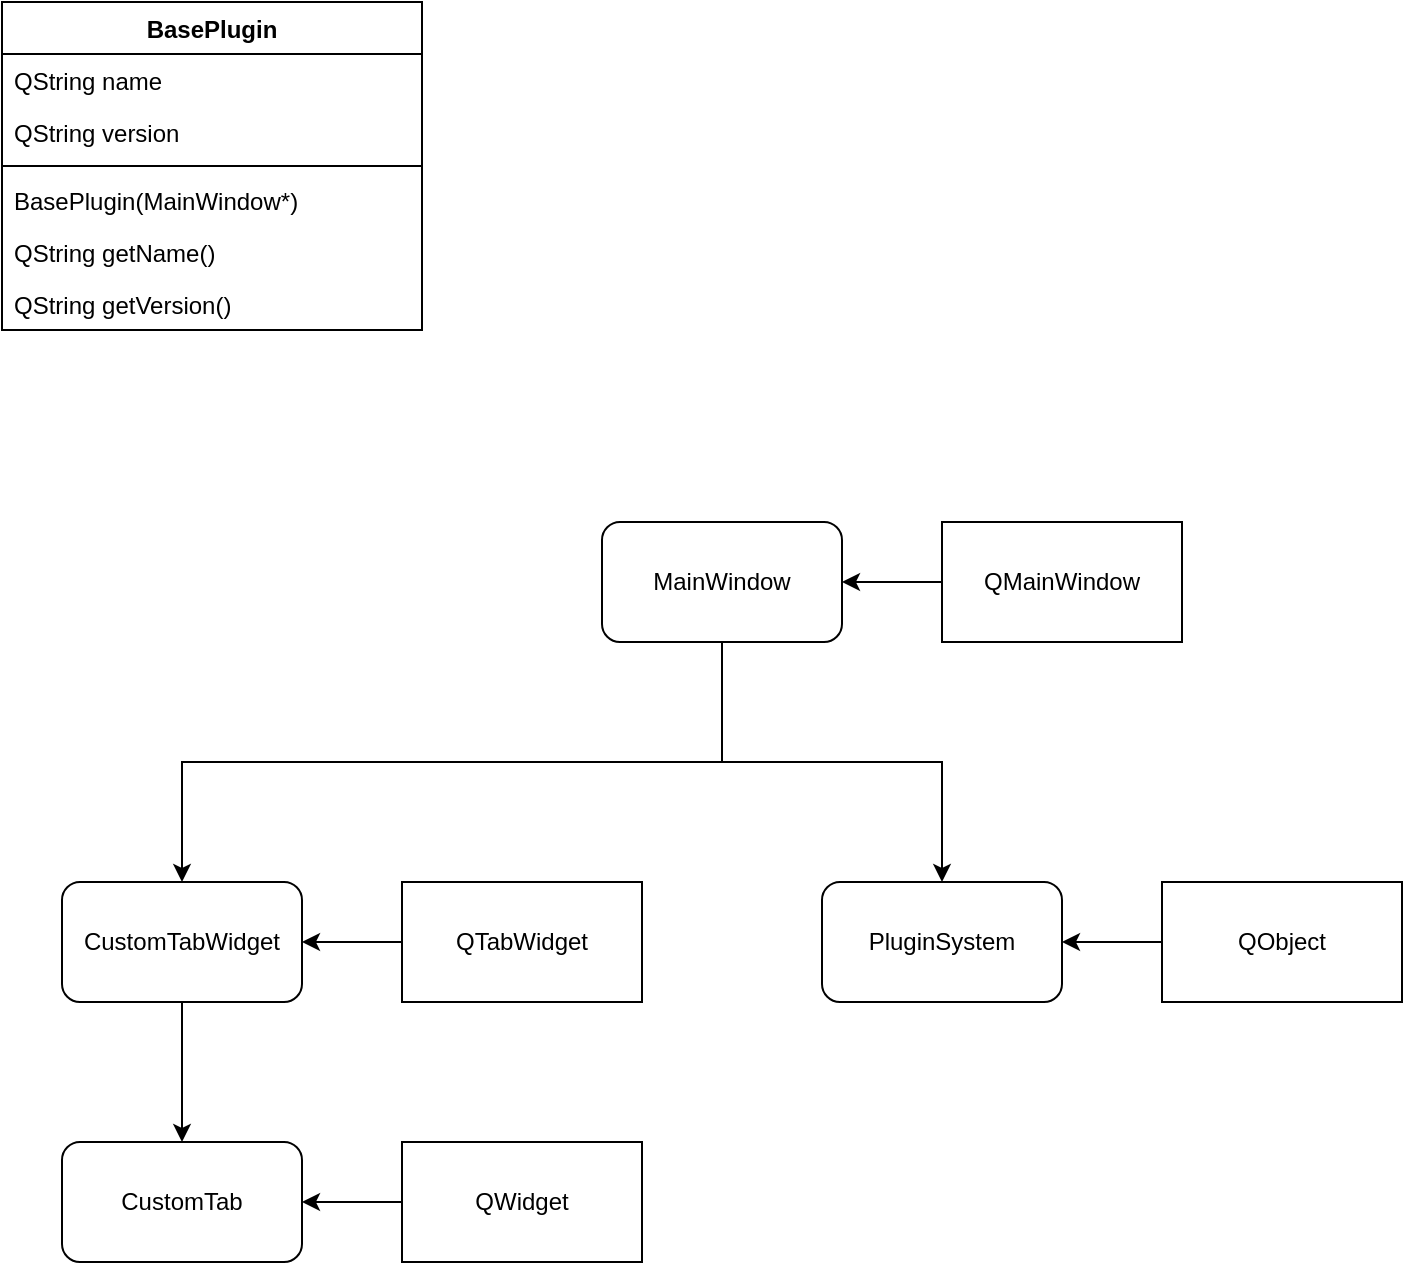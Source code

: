 <mxfile version="14.1.8" type="device"><diagram id="SkBuipWPqv9Cc2lScLyi" name="Page-1"><mxGraphModel dx="1086" dy="806" grid="1" gridSize="10" guides="1" tooltips="1" connect="1" arrows="1" fold="1" page="1" pageScale="1" pageWidth="850" pageHeight="1100" math="0" shadow="0"><root><mxCell id="0"/><mxCell id="1" parent="0"/><mxCell id="Vrv_PUG_dsYuOful1glT-9" style="edgeStyle=orthogonalEdgeStyle;rounded=0;orthogonalLoop=1;jettySize=auto;html=1;exitX=0.5;exitY=1;exitDx=0;exitDy=0;" parent="1" source="VrU-sjTroZ7_F5o0LY8p-1" target="Vrv_PUG_dsYuOful1glT-5" edge="1"><mxGeometry relative="1" as="geometry"/></mxCell><mxCell id="5K2Ez1eFmxcYHTpMdEqu-9" style="edgeStyle=orthogonalEdgeStyle;rounded=0;orthogonalLoop=1;jettySize=auto;html=1;exitX=0.5;exitY=1;exitDx=0;exitDy=0;entryX=0.5;entryY=0;entryDx=0;entryDy=0;" edge="1" parent="1" source="VrU-sjTroZ7_F5o0LY8p-1" target="5K2Ez1eFmxcYHTpMdEqu-5"><mxGeometry relative="1" as="geometry"/></mxCell><mxCell id="VrU-sjTroZ7_F5o0LY8p-1" value="MainWindow" style="rounded=1;whiteSpace=wrap;html=1;" parent="1" vertex="1"><mxGeometry x="340" y="310" width="120" height="60" as="geometry"/></mxCell><mxCell id="Rjm1Yn_k7lVVIRPZYHVz-1" value="CustomTab" style="rounded=1;whiteSpace=wrap;html=1;" parent="1" vertex="1"><mxGeometry x="70" y="620" width="120" height="60" as="geometry"/></mxCell><mxCell id="Vrv_PUG_dsYuOful1glT-4" value="" style="edgeStyle=orthogonalEdgeStyle;rounded=0;orthogonalLoop=1;jettySize=auto;html=1;" parent="1" source="Vrv_PUG_dsYuOful1glT-3" target="Rjm1Yn_k7lVVIRPZYHVz-1" edge="1"><mxGeometry relative="1" as="geometry"/></mxCell><mxCell id="Vrv_PUG_dsYuOful1glT-3" value="QWidget" style="rounded=0;whiteSpace=wrap;html=1;" parent="1" vertex="1"><mxGeometry x="240" y="620" width="120" height="60" as="geometry"/></mxCell><mxCell id="Vrv_PUG_dsYuOful1glT-8" value="" style="edgeStyle=orthogonalEdgeStyle;rounded=0;orthogonalLoop=1;jettySize=auto;html=1;" parent="1" source="Vrv_PUG_dsYuOful1glT-5" target="Rjm1Yn_k7lVVIRPZYHVz-1" edge="1"><mxGeometry relative="1" as="geometry"/></mxCell><mxCell id="Vrv_PUG_dsYuOful1glT-5" value="CustomTabWidget" style="rounded=1;whiteSpace=wrap;html=1;" parent="1" vertex="1"><mxGeometry x="70" y="490" width="120" height="60" as="geometry"/></mxCell><mxCell id="Vrv_PUG_dsYuOful1glT-7" value="" style="edgeStyle=orthogonalEdgeStyle;rounded=0;orthogonalLoop=1;jettySize=auto;html=1;" parent="1" source="Vrv_PUG_dsYuOful1glT-6" target="Vrv_PUG_dsYuOful1glT-5" edge="1"><mxGeometry relative="1" as="geometry"/></mxCell><mxCell id="Vrv_PUG_dsYuOful1glT-6" value="QTabWidget" style="rounded=0;whiteSpace=wrap;html=1;" parent="1" vertex="1"><mxGeometry x="240" y="490" width="120" height="60" as="geometry"/></mxCell><mxCell id="5K2Ez1eFmxcYHTpMdEqu-3" value="" style="edgeStyle=orthogonalEdgeStyle;rounded=0;orthogonalLoop=1;jettySize=auto;html=1;" edge="1" parent="1" source="5K2Ez1eFmxcYHTpMdEqu-2" target="VrU-sjTroZ7_F5o0LY8p-1"><mxGeometry relative="1" as="geometry"/></mxCell><mxCell id="5K2Ez1eFmxcYHTpMdEqu-2" value="QMainWindow" style="rounded=0;whiteSpace=wrap;html=1;" vertex="1" parent="1"><mxGeometry x="510" y="310" width="120" height="60" as="geometry"/></mxCell><mxCell id="5K2Ez1eFmxcYHTpMdEqu-4" style="edgeStyle=orthogonalEdgeStyle;rounded=0;orthogonalLoop=1;jettySize=auto;html=1;exitX=0.5;exitY=1;exitDx=0;exitDy=0;" edge="1" parent="1" source="Vrv_PUG_dsYuOful1glT-3" target="Vrv_PUG_dsYuOful1glT-3"><mxGeometry relative="1" as="geometry"/></mxCell><mxCell id="5K2Ez1eFmxcYHTpMdEqu-5" value="PluginSystem" style="rounded=1;whiteSpace=wrap;html=1;" vertex="1" parent="1"><mxGeometry x="450" y="490" width="120" height="60" as="geometry"/></mxCell><mxCell id="5K2Ez1eFmxcYHTpMdEqu-8" value="" style="edgeStyle=orthogonalEdgeStyle;rounded=0;orthogonalLoop=1;jettySize=auto;html=1;" edge="1" parent="1" source="5K2Ez1eFmxcYHTpMdEqu-7" target="5K2Ez1eFmxcYHTpMdEqu-5"><mxGeometry relative="1" as="geometry"/></mxCell><mxCell id="5K2Ez1eFmxcYHTpMdEqu-7" value="QObject" style="rounded=0;whiteSpace=wrap;html=1;" vertex="1" parent="1"><mxGeometry x="620" y="490" width="120" height="60" as="geometry"/></mxCell><mxCell id="5K2Ez1eFmxcYHTpMdEqu-10" value="BasePlugin" style="swimlane;fontStyle=1;align=center;verticalAlign=top;childLayout=stackLayout;horizontal=1;startSize=26;horizontalStack=0;resizeParent=1;resizeParentMax=0;resizeLast=0;collapsible=1;marginBottom=0;" vertex="1" parent="1"><mxGeometry x="40" y="50" width="210" height="164" as="geometry"/></mxCell><mxCell id="5K2Ez1eFmxcYHTpMdEqu-16" value="QString name" style="text;strokeColor=none;fillColor=none;align=left;verticalAlign=top;spacingLeft=4;spacingRight=4;overflow=hidden;rotatable=0;points=[[0,0.5],[1,0.5]];portConstraint=eastwest;" vertex="1" parent="5K2Ez1eFmxcYHTpMdEqu-10"><mxGeometry y="26" width="210" height="26" as="geometry"/></mxCell><mxCell id="5K2Ez1eFmxcYHTpMdEqu-17" value="QString version" style="text;strokeColor=none;fillColor=none;align=left;verticalAlign=top;spacingLeft=4;spacingRight=4;overflow=hidden;rotatable=0;points=[[0,0.5],[1,0.5]];portConstraint=eastwest;" vertex="1" parent="5K2Ez1eFmxcYHTpMdEqu-10"><mxGeometry y="52" width="210" height="26" as="geometry"/></mxCell><mxCell id="5K2Ez1eFmxcYHTpMdEqu-12" value="" style="line;strokeWidth=1;fillColor=none;align=left;verticalAlign=middle;spacingTop=-1;spacingLeft=3;spacingRight=3;rotatable=0;labelPosition=right;points=[];portConstraint=eastwest;" vertex="1" parent="5K2Ez1eFmxcYHTpMdEqu-10"><mxGeometry y="78" width="210" height="8" as="geometry"/></mxCell><mxCell id="5K2Ez1eFmxcYHTpMdEqu-18" value="BasePlugin(MainWindow*)" style="text;strokeColor=none;fillColor=none;align=left;verticalAlign=top;spacingLeft=4;spacingRight=4;overflow=hidden;rotatable=0;points=[[0,0.5],[1,0.5]];portConstraint=eastwest;" vertex="1" parent="5K2Ez1eFmxcYHTpMdEqu-10"><mxGeometry y="86" width="210" height="26" as="geometry"/></mxCell><mxCell id="5K2Ez1eFmxcYHTpMdEqu-13" value="QString getName()" style="text;strokeColor=none;fillColor=none;align=left;verticalAlign=top;spacingLeft=4;spacingRight=4;overflow=hidden;rotatable=0;points=[[0,0.5],[1,0.5]];portConstraint=eastwest;" vertex="1" parent="5K2Ez1eFmxcYHTpMdEqu-10"><mxGeometry y="112" width="210" height="26" as="geometry"/></mxCell><mxCell id="5K2Ez1eFmxcYHTpMdEqu-14" value="QString getVersion()" style="text;strokeColor=none;fillColor=none;align=left;verticalAlign=top;spacingLeft=4;spacingRight=4;overflow=hidden;rotatable=0;points=[[0,0.5],[1,0.5]];portConstraint=eastwest;" vertex="1" parent="5K2Ez1eFmxcYHTpMdEqu-10"><mxGeometry y="138" width="210" height="26" as="geometry"/></mxCell></root></mxGraphModel></diagram></mxfile>